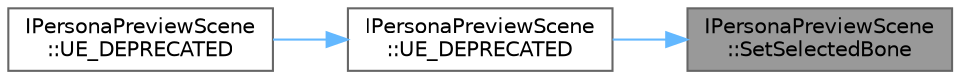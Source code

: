digraph "IPersonaPreviewScene::SetSelectedBone"
{
 // INTERACTIVE_SVG=YES
 // LATEX_PDF_SIZE
  bgcolor="transparent";
  edge [fontname=Helvetica,fontsize=10,labelfontname=Helvetica,labelfontsize=10];
  node [fontname=Helvetica,fontsize=10,shape=box,height=0.2,width=0.4];
  rankdir="RL";
  Node1 [id="Node000001",label="IPersonaPreviewScene\l::SetSelectedBone",height=0.2,width=0.4,color="gray40", fillcolor="grey60", style="filled", fontcolor="black",tooltip="Sets the selected bone on the preview component."];
  Node1 -> Node2 [id="edge1_Node000001_Node000002",dir="back",color="steelblue1",style="solid",tooltip=" "];
  Node2 [id="Node000002",label="IPersonaPreviewScene\l::UE_DEPRECATED",height=0.2,width=0.4,color="grey40", fillcolor="white", style="filled",URL="$d2/df1/classIPersonaPreviewScene.html#abfff93bc6d8217f0dbcdfc4aae71e0dd",tooltip="Sets the selected bone on the preview component."];
  Node2 -> Node3 [id="edge2_Node000002_Node000003",dir="back",color="steelblue1",style="solid",tooltip=" "];
  Node3 [id="Node000003",label="IPersonaPreviewScene\l::UE_DEPRECATED",height=0.2,width=0.4,color="grey40", fillcolor="white", style="filled",URL="$d2/df1/classIPersonaPreviewScene.html#af6c58228088f176d790b28b49d84eca2",tooltip="Unregisters a delegate called when the currently selected bone has changed."];
}
